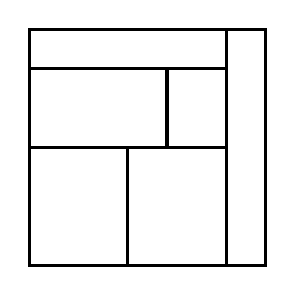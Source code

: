 \begin{tikzpicture}[very thick, scale=.5]
    \draw (0,5) rectangle (5,6);
    \draw (0,3) rectangle (7/2,5);
    \draw (7/2,3) rectangle (5,5);
    \draw (0,0) rectangle (5/2,3);
    \draw (5/2,0) rectangle (5,3);
    \draw (5,0) rectangle (6,6);
\end{tikzpicture}
